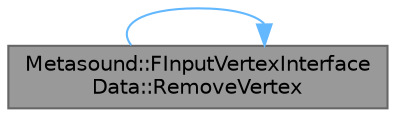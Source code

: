 digraph "Metasound::FInputVertexInterfaceData::RemoveVertex"
{
 // INTERACTIVE_SVG=YES
 // LATEX_PDF_SIZE
  bgcolor="transparent";
  edge [fontname=Helvetica,fontsize=10,labelfontname=Helvetica,labelfontsize=10];
  node [fontname=Helvetica,fontsize=10,shape=box,height=0.2,width=0.4];
  rankdir="LR";
  Node1 [id="Node000001",label="Metasound::FInputVertexInterface\lData::RemoveVertex",height=0.2,width=0.4,color="gray40", fillcolor="grey60", style="filled", fontcolor="black",tooltip="Remove a vertex."];
  Node1 -> Node1 [id="edge1_Node000001_Node000001",color="steelblue1",style="solid",tooltip=" "];
}
